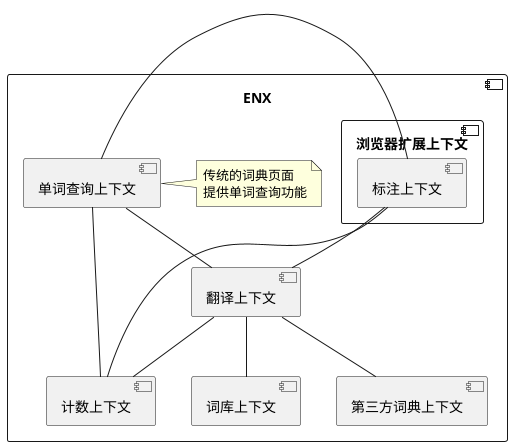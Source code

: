 @startuml
component ENX {
component 单词查询上下文 as query  {

}
note right of query: 传统的词典页面\n提供单词查询功能

component 浏览器扩展上下文  {
[标注上下文] as mark
}

[词库上下文] as db

component 翻译上下文  as translate {
}

query -- translate
translate -- db
[计数上下文] as count
translate -- count
query -- count
mark -right- query
mark -- translate
mark -- count

[第三方词典上下文] as third
translate -- third

@enduml
